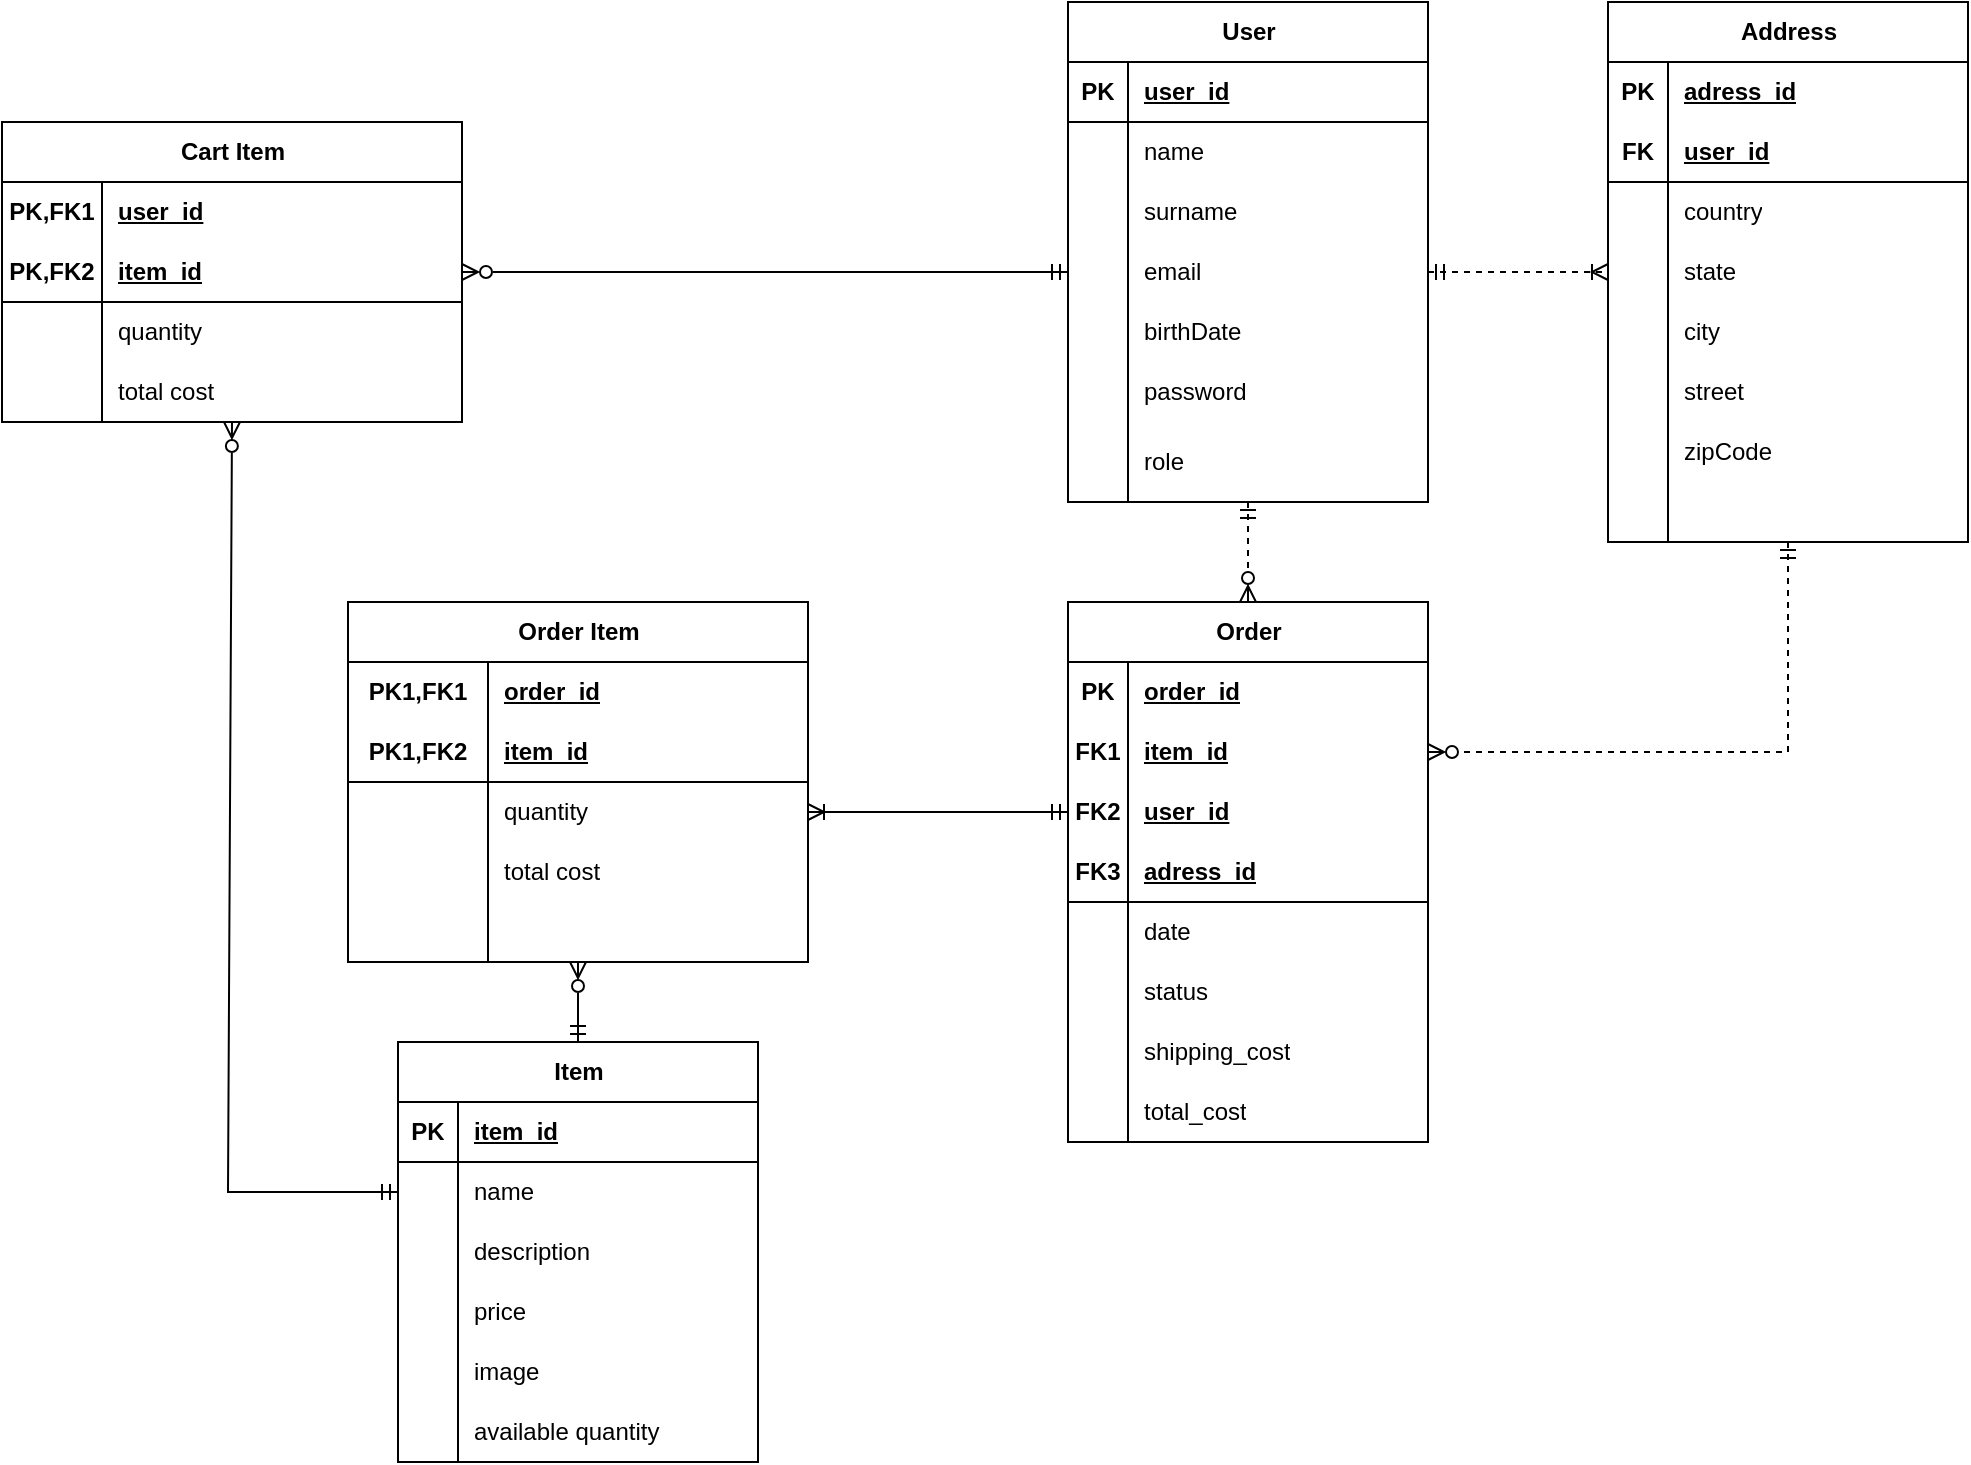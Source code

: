 <mxfile version="21.8.2" type="device">
  <diagram name="Page-1" id="iJpuwaCsIwq81M2jXo70">
    <mxGraphModel dx="2564" dy="758" grid="0" gridSize="10" guides="1" tooltips="1" connect="1" arrows="1" fold="1" page="0" pageScale="1" pageWidth="850" pageHeight="1100" math="0" shadow="0">
      <root>
        <mxCell id="0" />
        <mxCell id="1" parent="0" />
        <mxCell id="d1YRLbJCB1xLjXoQi2lf-1" value="User" style="shape=table;startSize=30;container=1;collapsible=1;childLayout=tableLayout;fixedRows=1;rowLines=0;fontStyle=1;align=center;resizeLast=1;html=1;" parent="1" vertex="1">
          <mxGeometry x="-450" y="103" width="180" height="250" as="geometry" />
        </mxCell>
        <mxCell id="d1YRLbJCB1xLjXoQi2lf-2" value="" style="shape=tableRow;horizontal=0;startSize=0;swimlaneHead=0;swimlaneBody=0;fillColor=none;collapsible=0;dropTarget=0;points=[[0,0.5],[1,0.5]];portConstraint=eastwest;top=0;left=0;right=0;bottom=1;" parent="d1YRLbJCB1xLjXoQi2lf-1" vertex="1">
          <mxGeometry y="30" width="180" height="30" as="geometry" />
        </mxCell>
        <mxCell id="d1YRLbJCB1xLjXoQi2lf-3" value="PK" style="shape=partialRectangle;connectable=0;fillColor=none;top=0;left=0;bottom=0;right=0;fontStyle=1;overflow=hidden;whiteSpace=wrap;html=1;" parent="d1YRLbJCB1xLjXoQi2lf-2" vertex="1">
          <mxGeometry width="30" height="30" as="geometry">
            <mxRectangle width="30" height="30" as="alternateBounds" />
          </mxGeometry>
        </mxCell>
        <mxCell id="d1YRLbJCB1xLjXoQi2lf-4" value="user_id" style="shape=partialRectangle;connectable=0;fillColor=none;top=0;left=0;bottom=0;right=0;align=left;spacingLeft=6;fontStyle=5;overflow=hidden;whiteSpace=wrap;html=1;" parent="d1YRLbJCB1xLjXoQi2lf-2" vertex="1">
          <mxGeometry x="30" width="150" height="30" as="geometry">
            <mxRectangle width="150" height="30" as="alternateBounds" />
          </mxGeometry>
        </mxCell>
        <mxCell id="d1YRLbJCB1xLjXoQi2lf-5" value="" style="shape=tableRow;horizontal=0;startSize=0;swimlaneHead=0;swimlaneBody=0;fillColor=none;collapsible=0;dropTarget=0;points=[[0,0.5],[1,0.5]];portConstraint=eastwest;top=0;left=0;right=0;bottom=0;" parent="d1YRLbJCB1xLjXoQi2lf-1" vertex="1">
          <mxGeometry y="60" width="180" height="30" as="geometry" />
        </mxCell>
        <mxCell id="d1YRLbJCB1xLjXoQi2lf-6" value="" style="shape=partialRectangle;connectable=0;fillColor=none;top=0;left=0;bottom=0;right=0;editable=1;overflow=hidden;whiteSpace=wrap;html=1;" parent="d1YRLbJCB1xLjXoQi2lf-5" vertex="1">
          <mxGeometry width="30" height="30" as="geometry">
            <mxRectangle width="30" height="30" as="alternateBounds" />
          </mxGeometry>
        </mxCell>
        <mxCell id="d1YRLbJCB1xLjXoQi2lf-7" value="name" style="shape=partialRectangle;connectable=0;fillColor=none;top=0;left=0;bottom=0;right=0;align=left;spacingLeft=6;overflow=hidden;whiteSpace=wrap;html=1;" parent="d1YRLbJCB1xLjXoQi2lf-5" vertex="1">
          <mxGeometry x="30" width="150" height="30" as="geometry">
            <mxRectangle width="150" height="30" as="alternateBounds" />
          </mxGeometry>
        </mxCell>
        <mxCell id="d1YRLbJCB1xLjXoQi2lf-8" value="" style="shape=tableRow;horizontal=0;startSize=0;swimlaneHead=0;swimlaneBody=0;fillColor=none;collapsible=0;dropTarget=0;points=[[0,0.5],[1,0.5]];portConstraint=eastwest;top=0;left=0;right=0;bottom=0;" parent="d1YRLbJCB1xLjXoQi2lf-1" vertex="1">
          <mxGeometry y="90" width="180" height="30" as="geometry" />
        </mxCell>
        <mxCell id="d1YRLbJCB1xLjXoQi2lf-9" value="" style="shape=partialRectangle;connectable=0;fillColor=none;top=0;left=0;bottom=0;right=0;editable=1;overflow=hidden;whiteSpace=wrap;html=1;" parent="d1YRLbJCB1xLjXoQi2lf-8" vertex="1">
          <mxGeometry width="30" height="30" as="geometry">
            <mxRectangle width="30" height="30" as="alternateBounds" />
          </mxGeometry>
        </mxCell>
        <mxCell id="d1YRLbJCB1xLjXoQi2lf-10" value="surname" style="shape=partialRectangle;connectable=0;fillColor=none;top=0;left=0;bottom=0;right=0;align=left;spacingLeft=6;overflow=hidden;whiteSpace=wrap;html=1;" parent="d1YRLbJCB1xLjXoQi2lf-8" vertex="1">
          <mxGeometry x="30" width="150" height="30" as="geometry">
            <mxRectangle width="150" height="30" as="alternateBounds" />
          </mxGeometry>
        </mxCell>
        <mxCell id="d1YRLbJCB1xLjXoQi2lf-11" value="" style="shape=tableRow;horizontal=0;startSize=0;swimlaneHead=0;swimlaneBody=0;fillColor=none;collapsible=0;dropTarget=0;points=[[0,0.5],[1,0.5]];portConstraint=eastwest;top=0;left=0;right=0;bottom=0;" parent="d1YRLbJCB1xLjXoQi2lf-1" vertex="1">
          <mxGeometry y="120" width="180" height="30" as="geometry" />
        </mxCell>
        <mxCell id="d1YRLbJCB1xLjXoQi2lf-12" value="" style="shape=partialRectangle;connectable=0;fillColor=none;top=0;left=0;bottom=0;right=0;editable=1;overflow=hidden;whiteSpace=wrap;html=1;" parent="d1YRLbJCB1xLjXoQi2lf-11" vertex="1">
          <mxGeometry width="30" height="30" as="geometry">
            <mxRectangle width="30" height="30" as="alternateBounds" />
          </mxGeometry>
        </mxCell>
        <mxCell id="d1YRLbJCB1xLjXoQi2lf-13" value="email" style="shape=partialRectangle;connectable=0;fillColor=none;top=0;left=0;bottom=0;right=0;align=left;spacingLeft=6;overflow=hidden;whiteSpace=wrap;html=1;" parent="d1YRLbJCB1xLjXoQi2lf-11" vertex="1">
          <mxGeometry x="30" width="150" height="30" as="geometry">
            <mxRectangle width="150" height="30" as="alternateBounds" />
          </mxGeometry>
        </mxCell>
        <mxCell id="d1YRLbJCB1xLjXoQi2lf-107" style="shape=tableRow;horizontal=0;startSize=0;swimlaneHead=0;swimlaneBody=0;fillColor=none;collapsible=0;dropTarget=0;points=[[0,0.5],[1,0.5]];portConstraint=eastwest;top=0;left=0;right=0;bottom=0;" parent="d1YRLbJCB1xLjXoQi2lf-1" vertex="1">
          <mxGeometry y="150" width="180" height="30" as="geometry" />
        </mxCell>
        <mxCell id="d1YRLbJCB1xLjXoQi2lf-108" style="shape=partialRectangle;connectable=0;fillColor=none;top=0;left=0;bottom=0;right=0;editable=1;overflow=hidden;whiteSpace=wrap;html=1;" parent="d1YRLbJCB1xLjXoQi2lf-107" vertex="1">
          <mxGeometry width="30" height="30" as="geometry">
            <mxRectangle width="30" height="30" as="alternateBounds" />
          </mxGeometry>
        </mxCell>
        <mxCell id="d1YRLbJCB1xLjXoQi2lf-109" value="birthDate" style="shape=partialRectangle;connectable=0;fillColor=none;top=0;left=0;bottom=0;right=0;align=left;spacingLeft=6;overflow=hidden;whiteSpace=wrap;html=1;" parent="d1YRLbJCB1xLjXoQi2lf-107" vertex="1">
          <mxGeometry x="30" width="150" height="30" as="geometry">
            <mxRectangle width="150" height="30" as="alternateBounds" />
          </mxGeometry>
        </mxCell>
        <mxCell id="d1YRLbJCB1xLjXoQi2lf-104" style="shape=tableRow;horizontal=0;startSize=0;swimlaneHead=0;swimlaneBody=0;fillColor=none;collapsible=0;dropTarget=0;points=[[0,0.5],[1,0.5]];portConstraint=eastwest;top=0;left=0;right=0;bottom=0;" parent="d1YRLbJCB1xLjXoQi2lf-1" vertex="1">
          <mxGeometry y="180" width="180" height="30" as="geometry" />
        </mxCell>
        <mxCell id="d1YRLbJCB1xLjXoQi2lf-105" style="shape=partialRectangle;connectable=0;fillColor=none;top=0;left=0;bottom=0;right=0;editable=1;overflow=hidden;whiteSpace=wrap;html=1;" parent="d1YRLbJCB1xLjXoQi2lf-104" vertex="1">
          <mxGeometry width="30" height="30" as="geometry">
            <mxRectangle width="30" height="30" as="alternateBounds" />
          </mxGeometry>
        </mxCell>
        <mxCell id="d1YRLbJCB1xLjXoQi2lf-106" value="password" style="shape=partialRectangle;connectable=0;fillColor=none;top=0;left=0;bottom=0;right=0;align=left;spacingLeft=6;overflow=hidden;whiteSpace=wrap;html=1;" parent="d1YRLbJCB1xLjXoQi2lf-104" vertex="1">
          <mxGeometry x="30" width="150" height="30" as="geometry">
            <mxRectangle width="150" height="30" as="alternateBounds" />
          </mxGeometry>
        </mxCell>
        <mxCell id="d1YRLbJCB1xLjXoQi2lf-101" style="shape=tableRow;horizontal=0;startSize=0;swimlaneHead=0;swimlaneBody=0;fillColor=none;collapsible=0;dropTarget=0;points=[[0,0.5],[1,0.5]];portConstraint=eastwest;top=0;left=0;right=0;bottom=0;" parent="d1YRLbJCB1xLjXoQi2lf-1" vertex="1">
          <mxGeometry y="210" width="180" height="40" as="geometry" />
        </mxCell>
        <mxCell id="d1YRLbJCB1xLjXoQi2lf-102" style="shape=partialRectangle;connectable=0;fillColor=none;top=0;left=0;bottom=0;right=0;editable=1;overflow=hidden;whiteSpace=wrap;html=1;" parent="d1YRLbJCB1xLjXoQi2lf-101" vertex="1">
          <mxGeometry width="30" height="40" as="geometry">
            <mxRectangle width="30" height="40" as="alternateBounds" />
          </mxGeometry>
        </mxCell>
        <mxCell id="d1YRLbJCB1xLjXoQi2lf-103" value="role" style="shape=partialRectangle;connectable=0;fillColor=none;top=0;left=0;bottom=0;right=0;align=left;spacingLeft=6;overflow=hidden;whiteSpace=wrap;html=1;" parent="d1YRLbJCB1xLjXoQi2lf-101" vertex="1">
          <mxGeometry x="30" width="150" height="40" as="geometry">
            <mxRectangle width="150" height="40" as="alternateBounds" />
          </mxGeometry>
        </mxCell>
        <mxCell id="d1YRLbJCB1xLjXoQi2lf-49" value="Address" style="shape=table;startSize=30;container=1;collapsible=1;childLayout=tableLayout;fixedRows=1;rowLines=0;fontStyle=1;align=center;resizeLast=1;html=1;" parent="1" vertex="1">
          <mxGeometry x="-180" y="103" width="180" height="270" as="geometry" />
        </mxCell>
        <mxCell id="d1YRLbJCB1xLjXoQi2lf-50" value="" style="shape=tableRow;horizontal=0;startSize=0;swimlaneHead=0;swimlaneBody=0;fillColor=none;collapsible=0;dropTarget=0;points=[[0,0.5],[1,0.5]];portConstraint=eastwest;top=0;left=0;right=0;bottom=0;" parent="d1YRLbJCB1xLjXoQi2lf-49" vertex="1">
          <mxGeometry y="30" width="180" height="30" as="geometry" />
        </mxCell>
        <mxCell id="d1YRLbJCB1xLjXoQi2lf-51" value="PK" style="shape=partialRectangle;connectable=0;fillColor=none;top=0;left=0;bottom=0;right=0;fontStyle=1;overflow=hidden;whiteSpace=wrap;html=1;" parent="d1YRLbJCB1xLjXoQi2lf-50" vertex="1">
          <mxGeometry width="30" height="30" as="geometry">
            <mxRectangle width="30" height="30" as="alternateBounds" />
          </mxGeometry>
        </mxCell>
        <mxCell id="d1YRLbJCB1xLjXoQi2lf-52" value="adress_id" style="shape=partialRectangle;connectable=0;fillColor=none;top=0;left=0;bottom=0;right=0;align=left;spacingLeft=6;fontStyle=5;overflow=hidden;whiteSpace=wrap;html=1;" parent="d1YRLbJCB1xLjXoQi2lf-50" vertex="1">
          <mxGeometry x="30" width="150" height="30" as="geometry">
            <mxRectangle width="150" height="30" as="alternateBounds" />
          </mxGeometry>
        </mxCell>
        <mxCell id="d1YRLbJCB1xLjXoQi2lf-128" style="shape=tableRow;horizontal=0;startSize=0;swimlaneHead=0;swimlaneBody=0;fillColor=none;collapsible=0;dropTarget=0;points=[[0,0.5],[1,0.5]];portConstraint=eastwest;top=0;left=0;right=0;bottom=1;" parent="d1YRLbJCB1xLjXoQi2lf-49" vertex="1">
          <mxGeometry y="60" width="180" height="30" as="geometry" />
        </mxCell>
        <mxCell id="d1YRLbJCB1xLjXoQi2lf-129" value="FK" style="shape=partialRectangle;connectable=0;fillColor=none;top=0;left=0;bottom=0;right=0;fontStyle=1;overflow=hidden;whiteSpace=wrap;html=1;" parent="d1YRLbJCB1xLjXoQi2lf-128" vertex="1">
          <mxGeometry width="30" height="30" as="geometry">
            <mxRectangle width="30" height="30" as="alternateBounds" />
          </mxGeometry>
        </mxCell>
        <mxCell id="d1YRLbJCB1xLjXoQi2lf-130" value="user_id" style="shape=partialRectangle;connectable=0;fillColor=none;top=0;left=0;bottom=0;right=0;align=left;spacingLeft=6;fontStyle=5;overflow=hidden;whiteSpace=wrap;html=1;" parent="d1YRLbJCB1xLjXoQi2lf-128" vertex="1">
          <mxGeometry x="30" width="150" height="30" as="geometry">
            <mxRectangle width="150" height="30" as="alternateBounds" />
          </mxGeometry>
        </mxCell>
        <mxCell id="d1YRLbJCB1xLjXoQi2lf-53" value="" style="shape=tableRow;horizontal=0;startSize=0;swimlaneHead=0;swimlaneBody=0;fillColor=none;collapsible=0;dropTarget=0;points=[[0,0.5],[1,0.5]];portConstraint=eastwest;top=0;left=0;right=0;bottom=0;" parent="d1YRLbJCB1xLjXoQi2lf-49" vertex="1">
          <mxGeometry y="90" width="180" height="30" as="geometry" />
        </mxCell>
        <mxCell id="d1YRLbJCB1xLjXoQi2lf-54" value="" style="shape=partialRectangle;connectable=0;fillColor=none;top=0;left=0;bottom=0;right=0;editable=1;overflow=hidden;whiteSpace=wrap;html=1;" parent="d1YRLbJCB1xLjXoQi2lf-53" vertex="1">
          <mxGeometry width="30" height="30" as="geometry">
            <mxRectangle width="30" height="30" as="alternateBounds" />
          </mxGeometry>
        </mxCell>
        <mxCell id="d1YRLbJCB1xLjXoQi2lf-55" value="country" style="shape=partialRectangle;connectable=0;fillColor=none;top=0;left=0;bottom=0;right=0;align=left;spacingLeft=6;overflow=hidden;whiteSpace=wrap;html=1;" parent="d1YRLbJCB1xLjXoQi2lf-53" vertex="1">
          <mxGeometry x="30" width="150" height="30" as="geometry">
            <mxRectangle width="150" height="30" as="alternateBounds" />
          </mxGeometry>
        </mxCell>
        <mxCell id="d1YRLbJCB1xLjXoQi2lf-56" value="" style="shape=tableRow;horizontal=0;startSize=0;swimlaneHead=0;swimlaneBody=0;fillColor=none;collapsible=0;dropTarget=0;points=[[0,0.5],[1,0.5]];portConstraint=eastwest;top=0;left=0;right=0;bottom=0;" parent="d1YRLbJCB1xLjXoQi2lf-49" vertex="1">
          <mxGeometry y="120" width="180" height="30" as="geometry" />
        </mxCell>
        <mxCell id="d1YRLbJCB1xLjXoQi2lf-57" value="" style="shape=partialRectangle;connectable=0;fillColor=none;top=0;left=0;bottom=0;right=0;editable=1;overflow=hidden;whiteSpace=wrap;html=1;" parent="d1YRLbJCB1xLjXoQi2lf-56" vertex="1">
          <mxGeometry width="30" height="30" as="geometry">
            <mxRectangle width="30" height="30" as="alternateBounds" />
          </mxGeometry>
        </mxCell>
        <mxCell id="d1YRLbJCB1xLjXoQi2lf-58" value="state" style="shape=partialRectangle;connectable=0;fillColor=none;top=0;left=0;bottom=0;right=0;align=left;spacingLeft=6;overflow=hidden;whiteSpace=wrap;html=1;" parent="d1YRLbJCB1xLjXoQi2lf-56" vertex="1">
          <mxGeometry x="30" width="150" height="30" as="geometry">
            <mxRectangle width="150" height="30" as="alternateBounds" />
          </mxGeometry>
        </mxCell>
        <mxCell id="d1YRLbJCB1xLjXoQi2lf-59" value="" style="shape=tableRow;horizontal=0;startSize=0;swimlaneHead=0;swimlaneBody=0;fillColor=none;collapsible=0;dropTarget=0;points=[[0,0.5],[1,0.5]];portConstraint=eastwest;top=0;left=0;right=0;bottom=0;" parent="d1YRLbJCB1xLjXoQi2lf-49" vertex="1">
          <mxGeometry y="150" width="180" height="30" as="geometry" />
        </mxCell>
        <mxCell id="d1YRLbJCB1xLjXoQi2lf-60" value="" style="shape=partialRectangle;connectable=0;fillColor=none;top=0;left=0;bottom=0;right=0;editable=1;overflow=hidden;whiteSpace=wrap;html=1;" parent="d1YRLbJCB1xLjXoQi2lf-59" vertex="1">
          <mxGeometry width="30" height="30" as="geometry">
            <mxRectangle width="30" height="30" as="alternateBounds" />
          </mxGeometry>
        </mxCell>
        <mxCell id="d1YRLbJCB1xLjXoQi2lf-61" value="city" style="shape=partialRectangle;connectable=0;fillColor=none;top=0;left=0;bottom=0;right=0;align=left;spacingLeft=6;overflow=hidden;whiteSpace=wrap;html=1;" parent="d1YRLbJCB1xLjXoQi2lf-59" vertex="1">
          <mxGeometry x="30" width="150" height="30" as="geometry">
            <mxRectangle width="150" height="30" as="alternateBounds" />
          </mxGeometry>
        </mxCell>
        <mxCell id="d1YRLbJCB1xLjXoQi2lf-110" style="shape=tableRow;horizontal=0;startSize=0;swimlaneHead=0;swimlaneBody=0;fillColor=none;collapsible=0;dropTarget=0;points=[[0,0.5],[1,0.5]];portConstraint=eastwest;top=0;left=0;right=0;bottom=0;" parent="d1YRLbJCB1xLjXoQi2lf-49" vertex="1">
          <mxGeometry y="180" width="180" height="30" as="geometry" />
        </mxCell>
        <mxCell id="d1YRLbJCB1xLjXoQi2lf-111" style="shape=partialRectangle;connectable=0;fillColor=none;top=0;left=0;bottom=0;right=0;editable=1;overflow=hidden;whiteSpace=wrap;html=1;" parent="d1YRLbJCB1xLjXoQi2lf-110" vertex="1">
          <mxGeometry width="30" height="30" as="geometry">
            <mxRectangle width="30" height="30" as="alternateBounds" />
          </mxGeometry>
        </mxCell>
        <mxCell id="d1YRLbJCB1xLjXoQi2lf-112" value="street" style="shape=partialRectangle;connectable=0;fillColor=none;top=0;left=0;bottom=0;right=0;align=left;spacingLeft=6;overflow=hidden;whiteSpace=wrap;html=1;" parent="d1YRLbJCB1xLjXoQi2lf-110" vertex="1">
          <mxGeometry x="30" width="150" height="30" as="geometry">
            <mxRectangle width="150" height="30" as="alternateBounds" />
          </mxGeometry>
        </mxCell>
        <mxCell id="d1YRLbJCB1xLjXoQi2lf-113" style="shape=tableRow;horizontal=0;startSize=0;swimlaneHead=0;swimlaneBody=0;fillColor=none;collapsible=0;dropTarget=0;points=[[0,0.5],[1,0.5]];portConstraint=eastwest;top=0;left=0;right=0;bottom=0;" parent="d1YRLbJCB1xLjXoQi2lf-49" vertex="1">
          <mxGeometry y="210" width="180" height="30" as="geometry" />
        </mxCell>
        <mxCell id="d1YRLbJCB1xLjXoQi2lf-114" style="shape=partialRectangle;connectable=0;fillColor=none;top=0;left=0;bottom=0;right=0;editable=1;overflow=hidden;whiteSpace=wrap;html=1;" parent="d1YRLbJCB1xLjXoQi2lf-113" vertex="1">
          <mxGeometry width="30" height="30" as="geometry">
            <mxRectangle width="30" height="30" as="alternateBounds" />
          </mxGeometry>
        </mxCell>
        <mxCell id="d1YRLbJCB1xLjXoQi2lf-115" value="zipCode" style="shape=partialRectangle;connectable=0;fillColor=none;top=0;left=0;bottom=0;right=0;align=left;spacingLeft=6;overflow=hidden;whiteSpace=wrap;html=1;" parent="d1YRLbJCB1xLjXoQi2lf-113" vertex="1">
          <mxGeometry x="30" width="150" height="30" as="geometry">
            <mxRectangle width="150" height="30" as="alternateBounds" />
          </mxGeometry>
        </mxCell>
        <mxCell id="d1YRLbJCB1xLjXoQi2lf-116" style="shape=tableRow;horizontal=0;startSize=0;swimlaneHead=0;swimlaneBody=0;fillColor=none;collapsible=0;dropTarget=0;points=[[0,0.5],[1,0.5]];portConstraint=eastwest;top=0;left=0;right=0;bottom=0;" parent="d1YRLbJCB1xLjXoQi2lf-49" vertex="1">
          <mxGeometry y="240" width="180" height="30" as="geometry" />
        </mxCell>
        <mxCell id="d1YRLbJCB1xLjXoQi2lf-117" style="shape=partialRectangle;connectable=0;fillColor=none;top=0;left=0;bottom=0;right=0;editable=1;overflow=hidden;whiteSpace=wrap;html=1;" parent="d1YRLbJCB1xLjXoQi2lf-116" vertex="1">
          <mxGeometry width="30" height="30" as="geometry">
            <mxRectangle width="30" height="30" as="alternateBounds" />
          </mxGeometry>
        </mxCell>
        <mxCell id="d1YRLbJCB1xLjXoQi2lf-118" style="shape=partialRectangle;connectable=0;fillColor=none;top=0;left=0;bottom=0;right=0;align=left;spacingLeft=6;overflow=hidden;whiteSpace=wrap;html=1;" parent="d1YRLbJCB1xLjXoQi2lf-116" vertex="1">
          <mxGeometry x="30" width="150" height="30" as="geometry">
            <mxRectangle width="150" height="30" as="alternateBounds" />
          </mxGeometry>
        </mxCell>
        <mxCell id="d1YRLbJCB1xLjXoQi2lf-62" value="Item" style="shape=table;startSize=30;container=1;collapsible=1;childLayout=tableLayout;fixedRows=1;rowLines=0;fontStyle=1;align=center;resizeLast=1;html=1;" parent="1" vertex="1">
          <mxGeometry x="-785" y="623" width="180" height="210" as="geometry" />
        </mxCell>
        <mxCell id="d1YRLbJCB1xLjXoQi2lf-63" value="" style="shape=tableRow;horizontal=0;startSize=0;swimlaneHead=0;swimlaneBody=0;fillColor=none;collapsible=0;dropTarget=0;points=[[0,0.5],[1,0.5]];portConstraint=eastwest;top=0;left=0;right=0;bottom=1;" parent="d1YRLbJCB1xLjXoQi2lf-62" vertex="1">
          <mxGeometry y="30" width="180" height="30" as="geometry" />
        </mxCell>
        <mxCell id="d1YRLbJCB1xLjXoQi2lf-64" value="PK" style="shape=partialRectangle;connectable=0;fillColor=none;top=0;left=0;bottom=0;right=0;fontStyle=1;overflow=hidden;whiteSpace=wrap;html=1;" parent="d1YRLbJCB1xLjXoQi2lf-63" vertex="1">
          <mxGeometry width="30" height="30" as="geometry">
            <mxRectangle width="30" height="30" as="alternateBounds" />
          </mxGeometry>
        </mxCell>
        <mxCell id="d1YRLbJCB1xLjXoQi2lf-65" value="item_id" style="shape=partialRectangle;connectable=0;fillColor=none;top=0;left=0;bottom=0;right=0;align=left;spacingLeft=6;fontStyle=5;overflow=hidden;whiteSpace=wrap;html=1;" parent="d1YRLbJCB1xLjXoQi2lf-63" vertex="1">
          <mxGeometry x="30" width="150" height="30" as="geometry">
            <mxRectangle width="150" height="30" as="alternateBounds" />
          </mxGeometry>
        </mxCell>
        <mxCell id="d1YRLbJCB1xLjXoQi2lf-66" value="" style="shape=tableRow;horizontal=0;startSize=0;swimlaneHead=0;swimlaneBody=0;fillColor=none;collapsible=0;dropTarget=0;points=[[0,0.5],[1,0.5]];portConstraint=eastwest;top=0;left=0;right=0;bottom=0;" parent="d1YRLbJCB1xLjXoQi2lf-62" vertex="1">
          <mxGeometry y="60" width="180" height="30" as="geometry" />
        </mxCell>
        <mxCell id="d1YRLbJCB1xLjXoQi2lf-67" value="" style="shape=partialRectangle;connectable=0;fillColor=none;top=0;left=0;bottom=0;right=0;editable=1;overflow=hidden;whiteSpace=wrap;html=1;" parent="d1YRLbJCB1xLjXoQi2lf-66" vertex="1">
          <mxGeometry width="30" height="30" as="geometry">
            <mxRectangle width="30" height="30" as="alternateBounds" />
          </mxGeometry>
        </mxCell>
        <mxCell id="d1YRLbJCB1xLjXoQi2lf-68" value="name" style="shape=partialRectangle;connectable=0;fillColor=none;top=0;left=0;bottom=0;right=0;align=left;spacingLeft=6;overflow=hidden;whiteSpace=wrap;html=1;" parent="d1YRLbJCB1xLjXoQi2lf-66" vertex="1">
          <mxGeometry x="30" width="150" height="30" as="geometry">
            <mxRectangle width="150" height="30" as="alternateBounds" />
          </mxGeometry>
        </mxCell>
        <mxCell id="d1YRLbJCB1xLjXoQi2lf-122" style="shape=tableRow;horizontal=0;startSize=0;swimlaneHead=0;swimlaneBody=0;fillColor=none;collapsible=0;dropTarget=0;points=[[0,0.5],[1,0.5]];portConstraint=eastwest;top=0;left=0;right=0;bottom=0;" parent="d1YRLbJCB1xLjXoQi2lf-62" vertex="1">
          <mxGeometry y="90" width="180" height="30" as="geometry" />
        </mxCell>
        <mxCell id="d1YRLbJCB1xLjXoQi2lf-123" style="shape=partialRectangle;connectable=0;fillColor=none;top=0;left=0;bottom=0;right=0;editable=1;overflow=hidden;whiteSpace=wrap;html=1;" parent="d1YRLbJCB1xLjXoQi2lf-122" vertex="1">
          <mxGeometry width="30" height="30" as="geometry">
            <mxRectangle width="30" height="30" as="alternateBounds" />
          </mxGeometry>
        </mxCell>
        <mxCell id="d1YRLbJCB1xLjXoQi2lf-124" value="description" style="shape=partialRectangle;connectable=0;fillColor=none;top=0;left=0;bottom=0;right=0;align=left;spacingLeft=6;overflow=hidden;whiteSpace=wrap;html=1;" parent="d1YRLbJCB1xLjXoQi2lf-122" vertex="1">
          <mxGeometry x="30" width="150" height="30" as="geometry">
            <mxRectangle width="150" height="30" as="alternateBounds" />
          </mxGeometry>
        </mxCell>
        <mxCell id="d1YRLbJCB1xLjXoQi2lf-119" style="shape=tableRow;horizontal=0;startSize=0;swimlaneHead=0;swimlaneBody=0;fillColor=none;collapsible=0;dropTarget=0;points=[[0,0.5],[1,0.5]];portConstraint=eastwest;top=0;left=0;right=0;bottom=0;" parent="d1YRLbJCB1xLjXoQi2lf-62" vertex="1">
          <mxGeometry y="120" width="180" height="30" as="geometry" />
        </mxCell>
        <mxCell id="d1YRLbJCB1xLjXoQi2lf-120" style="shape=partialRectangle;connectable=0;fillColor=none;top=0;left=0;bottom=0;right=0;editable=1;overflow=hidden;whiteSpace=wrap;html=1;" parent="d1YRLbJCB1xLjXoQi2lf-119" vertex="1">
          <mxGeometry width="30" height="30" as="geometry">
            <mxRectangle width="30" height="30" as="alternateBounds" />
          </mxGeometry>
        </mxCell>
        <mxCell id="d1YRLbJCB1xLjXoQi2lf-121" value="price" style="shape=partialRectangle;connectable=0;fillColor=none;top=0;left=0;bottom=0;right=0;align=left;spacingLeft=6;overflow=hidden;whiteSpace=wrap;html=1;" parent="d1YRLbJCB1xLjXoQi2lf-119" vertex="1">
          <mxGeometry x="30" width="150" height="30" as="geometry">
            <mxRectangle width="150" height="30" as="alternateBounds" />
          </mxGeometry>
        </mxCell>
        <mxCell id="d1YRLbJCB1xLjXoQi2lf-69" value="" style="shape=tableRow;horizontal=0;startSize=0;swimlaneHead=0;swimlaneBody=0;fillColor=none;collapsible=0;dropTarget=0;points=[[0,0.5],[1,0.5]];portConstraint=eastwest;top=0;left=0;right=0;bottom=0;" parent="d1YRLbJCB1xLjXoQi2lf-62" vertex="1">
          <mxGeometry y="150" width="180" height="30" as="geometry" />
        </mxCell>
        <mxCell id="d1YRLbJCB1xLjXoQi2lf-70" value="" style="shape=partialRectangle;connectable=0;fillColor=none;top=0;left=0;bottom=0;right=0;editable=1;overflow=hidden;whiteSpace=wrap;html=1;" parent="d1YRLbJCB1xLjXoQi2lf-69" vertex="1">
          <mxGeometry width="30" height="30" as="geometry">
            <mxRectangle width="30" height="30" as="alternateBounds" />
          </mxGeometry>
        </mxCell>
        <mxCell id="d1YRLbJCB1xLjXoQi2lf-71" value="image" style="shape=partialRectangle;connectable=0;fillColor=none;top=0;left=0;bottom=0;right=0;align=left;spacingLeft=6;overflow=hidden;whiteSpace=wrap;html=1;" parent="d1YRLbJCB1xLjXoQi2lf-69" vertex="1">
          <mxGeometry x="30" width="150" height="30" as="geometry">
            <mxRectangle width="150" height="30" as="alternateBounds" />
          </mxGeometry>
        </mxCell>
        <mxCell id="d1YRLbJCB1xLjXoQi2lf-72" value="" style="shape=tableRow;horizontal=0;startSize=0;swimlaneHead=0;swimlaneBody=0;fillColor=none;collapsible=0;dropTarget=0;points=[[0,0.5],[1,0.5]];portConstraint=eastwest;top=0;left=0;right=0;bottom=0;" parent="d1YRLbJCB1xLjXoQi2lf-62" vertex="1">
          <mxGeometry y="180" width="180" height="30" as="geometry" />
        </mxCell>
        <mxCell id="d1YRLbJCB1xLjXoQi2lf-73" value="" style="shape=partialRectangle;connectable=0;fillColor=none;top=0;left=0;bottom=0;right=0;editable=1;overflow=hidden;whiteSpace=wrap;html=1;" parent="d1YRLbJCB1xLjXoQi2lf-72" vertex="1">
          <mxGeometry width="30" height="30" as="geometry">
            <mxRectangle width="30" height="30" as="alternateBounds" />
          </mxGeometry>
        </mxCell>
        <mxCell id="d1YRLbJCB1xLjXoQi2lf-74" value="available quantity" style="shape=partialRectangle;connectable=0;fillColor=none;top=0;left=0;bottom=0;right=0;align=left;spacingLeft=6;overflow=hidden;whiteSpace=wrap;html=1;" parent="d1YRLbJCB1xLjXoQi2lf-72" vertex="1">
          <mxGeometry x="30" width="150" height="30" as="geometry">
            <mxRectangle width="150" height="30" as="alternateBounds" />
          </mxGeometry>
        </mxCell>
        <mxCell id="d1YRLbJCB1xLjXoQi2lf-88" value="Order" style="shape=table;startSize=30;container=1;collapsible=1;childLayout=tableLayout;fixedRows=1;rowLines=0;fontStyle=1;align=center;resizeLast=1;html=1;" parent="1" vertex="1">
          <mxGeometry x="-450" y="403" width="180" height="270" as="geometry" />
        </mxCell>
        <mxCell id="d1YRLbJCB1xLjXoQi2lf-89" value="" style="shape=tableRow;horizontal=0;startSize=0;swimlaneHead=0;swimlaneBody=0;fillColor=none;collapsible=0;dropTarget=0;points=[[0,0.5],[1,0.5]];portConstraint=eastwest;top=0;left=0;right=0;bottom=0;" parent="d1YRLbJCB1xLjXoQi2lf-88" vertex="1">
          <mxGeometry y="30" width="180" height="30" as="geometry" />
        </mxCell>
        <mxCell id="d1YRLbJCB1xLjXoQi2lf-90" value="PK" style="shape=partialRectangle;connectable=0;fillColor=none;top=0;left=0;bottom=0;right=0;fontStyle=1;overflow=hidden;whiteSpace=wrap;html=1;" parent="d1YRLbJCB1xLjXoQi2lf-89" vertex="1">
          <mxGeometry width="30" height="30" as="geometry">
            <mxRectangle width="30" height="30" as="alternateBounds" />
          </mxGeometry>
        </mxCell>
        <mxCell id="d1YRLbJCB1xLjXoQi2lf-91" value="order_id" style="shape=partialRectangle;connectable=0;fillColor=none;top=0;left=0;bottom=0;right=0;align=left;spacingLeft=6;fontStyle=5;overflow=hidden;whiteSpace=wrap;html=1;" parent="d1YRLbJCB1xLjXoQi2lf-89" vertex="1">
          <mxGeometry x="30" width="150" height="30" as="geometry">
            <mxRectangle width="150" height="30" as="alternateBounds" />
          </mxGeometry>
        </mxCell>
        <mxCell id="d1YRLbJCB1xLjXoQi2lf-149" style="shape=tableRow;horizontal=0;startSize=0;swimlaneHead=0;swimlaneBody=0;fillColor=none;collapsible=0;dropTarget=0;points=[[0,0.5],[1,0.5]];portConstraint=eastwest;top=0;left=0;right=0;bottom=0;" parent="d1YRLbJCB1xLjXoQi2lf-88" vertex="1">
          <mxGeometry y="60" width="180" height="30" as="geometry" />
        </mxCell>
        <mxCell id="d1YRLbJCB1xLjXoQi2lf-150" value="FK1" style="shape=partialRectangle;connectable=0;fillColor=none;top=0;left=0;bottom=0;right=0;fontStyle=1;overflow=hidden;whiteSpace=wrap;html=1;" parent="d1YRLbJCB1xLjXoQi2lf-149" vertex="1">
          <mxGeometry width="30" height="30" as="geometry">
            <mxRectangle width="30" height="30" as="alternateBounds" />
          </mxGeometry>
        </mxCell>
        <mxCell id="d1YRLbJCB1xLjXoQi2lf-151" value="item_id" style="shape=partialRectangle;connectable=0;fillColor=none;top=0;left=0;bottom=0;right=0;align=left;spacingLeft=6;fontStyle=5;overflow=hidden;whiteSpace=wrap;html=1;" parent="d1YRLbJCB1xLjXoQi2lf-149" vertex="1">
          <mxGeometry x="30" width="150" height="30" as="geometry">
            <mxRectangle width="150" height="30" as="alternateBounds" />
          </mxGeometry>
        </mxCell>
        <mxCell id="d1YRLbJCB1xLjXoQi2lf-152" style="shape=tableRow;horizontal=0;startSize=0;swimlaneHead=0;swimlaneBody=0;fillColor=none;collapsible=0;dropTarget=0;points=[[0,0.5],[1,0.5]];portConstraint=eastwest;top=0;left=0;right=0;bottom=0;" parent="d1YRLbJCB1xLjXoQi2lf-88" vertex="1">
          <mxGeometry y="90" width="180" height="30" as="geometry" />
        </mxCell>
        <mxCell id="d1YRLbJCB1xLjXoQi2lf-153" value="FK2" style="shape=partialRectangle;connectable=0;fillColor=none;top=0;left=0;bottom=0;right=0;fontStyle=1;overflow=hidden;whiteSpace=wrap;html=1;" parent="d1YRLbJCB1xLjXoQi2lf-152" vertex="1">
          <mxGeometry width="30" height="30" as="geometry">
            <mxRectangle width="30" height="30" as="alternateBounds" />
          </mxGeometry>
        </mxCell>
        <mxCell id="d1YRLbJCB1xLjXoQi2lf-154" value="user_id" style="shape=partialRectangle;connectable=0;fillColor=none;top=0;left=0;bottom=0;right=0;align=left;spacingLeft=6;fontStyle=5;overflow=hidden;whiteSpace=wrap;html=1;" parent="d1YRLbJCB1xLjXoQi2lf-152" vertex="1">
          <mxGeometry x="30" width="150" height="30" as="geometry">
            <mxRectangle width="150" height="30" as="alternateBounds" />
          </mxGeometry>
        </mxCell>
        <mxCell id="d1YRLbJCB1xLjXoQi2lf-155" style="shape=tableRow;horizontal=0;startSize=0;swimlaneHead=0;swimlaneBody=0;fillColor=none;collapsible=0;dropTarget=0;points=[[0,0.5],[1,0.5]];portConstraint=eastwest;top=0;left=0;right=0;bottom=1;" parent="d1YRLbJCB1xLjXoQi2lf-88" vertex="1">
          <mxGeometry y="120" width="180" height="30" as="geometry" />
        </mxCell>
        <mxCell id="d1YRLbJCB1xLjXoQi2lf-156" value="FK3" style="shape=partialRectangle;connectable=0;fillColor=none;top=0;left=0;bottom=0;right=0;fontStyle=1;overflow=hidden;whiteSpace=wrap;html=1;" parent="d1YRLbJCB1xLjXoQi2lf-155" vertex="1">
          <mxGeometry width="30" height="30" as="geometry">
            <mxRectangle width="30" height="30" as="alternateBounds" />
          </mxGeometry>
        </mxCell>
        <mxCell id="d1YRLbJCB1xLjXoQi2lf-157" value="adress_id" style="shape=partialRectangle;connectable=0;fillColor=none;top=0;left=0;bottom=0;right=0;align=left;spacingLeft=6;fontStyle=5;overflow=hidden;whiteSpace=wrap;html=1;" parent="d1YRLbJCB1xLjXoQi2lf-155" vertex="1">
          <mxGeometry x="30" width="150" height="30" as="geometry">
            <mxRectangle width="150" height="30" as="alternateBounds" />
          </mxGeometry>
        </mxCell>
        <mxCell id="d1YRLbJCB1xLjXoQi2lf-235" style="shape=tableRow;horizontal=0;startSize=0;swimlaneHead=0;swimlaneBody=0;fillColor=none;collapsible=0;dropTarget=0;points=[[0,0.5],[1,0.5]];portConstraint=eastwest;top=0;left=0;right=0;bottom=0;" parent="d1YRLbJCB1xLjXoQi2lf-88" vertex="1">
          <mxGeometry y="150" width="180" height="30" as="geometry" />
        </mxCell>
        <mxCell id="d1YRLbJCB1xLjXoQi2lf-236" style="shape=partialRectangle;connectable=0;fillColor=none;top=0;left=0;bottom=0;right=0;editable=1;overflow=hidden;whiteSpace=wrap;html=1;" parent="d1YRLbJCB1xLjXoQi2lf-235" vertex="1">
          <mxGeometry width="30" height="30" as="geometry">
            <mxRectangle width="30" height="30" as="alternateBounds" />
          </mxGeometry>
        </mxCell>
        <mxCell id="d1YRLbJCB1xLjXoQi2lf-237" value="date" style="shape=partialRectangle;connectable=0;fillColor=none;top=0;left=0;bottom=0;right=0;align=left;spacingLeft=6;overflow=hidden;whiteSpace=wrap;html=1;" parent="d1YRLbJCB1xLjXoQi2lf-235" vertex="1">
          <mxGeometry x="30" width="150" height="30" as="geometry">
            <mxRectangle width="150" height="30" as="alternateBounds" />
          </mxGeometry>
        </mxCell>
        <mxCell id="d1YRLbJCB1xLjXoQi2lf-92" value="" style="shape=tableRow;horizontal=0;startSize=0;swimlaneHead=0;swimlaneBody=0;fillColor=none;collapsible=0;dropTarget=0;points=[[0,0.5],[1,0.5]];portConstraint=eastwest;top=0;left=0;right=0;bottom=0;" parent="d1YRLbJCB1xLjXoQi2lf-88" vertex="1">
          <mxGeometry y="180" width="180" height="30" as="geometry" />
        </mxCell>
        <mxCell id="d1YRLbJCB1xLjXoQi2lf-93" value="" style="shape=partialRectangle;connectable=0;fillColor=none;top=0;left=0;bottom=0;right=0;editable=1;overflow=hidden;whiteSpace=wrap;html=1;" parent="d1YRLbJCB1xLjXoQi2lf-92" vertex="1">
          <mxGeometry width="30" height="30" as="geometry">
            <mxRectangle width="30" height="30" as="alternateBounds" />
          </mxGeometry>
        </mxCell>
        <mxCell id="d1YRLbJCB1xLjXoQi2lf-94" value="status" style="shape=partialRectangle;connectable=0;fillColor=none;top=0;left=0;bottom=0;right=0;align=left;spacingLeft=6;overflow=hidden;whiteSpace=wrap;html=1;" parent="d1YRLbJCB1xLjXoQi2lf-92" vertex="1">
          <mxGeometry x="30" width="150" height="30" as="geometry">
            <mxRectangle width="150" height="30" as="alternateBounds" />
          </mxGeometry>
        </mxCell>
        <mxCell id="d1YRLbJCB1xLjXoQi2lf-95" value="" style="shape=tableRow;horizontal=0;startSize=0;swimlaneHead=0;swimlaneBody=0;fillColor=none;collapsible=0;dropTarget=0;points=[[0,0.5],[1,0.5]];portConstraint=eastwest;top=0;left=0;right=0;bottom=0;" parent="d1YRLbJCB1xLjXoQi2lf-88" vertex="1">
          <mxGeometry y="210" width="180" height="30" as="geometry" />
        </mxCell>
        <mxCell id="d1YRLbJCB1xLjXoQi2lf-96" value="" style="shape=partialRectangle;connectable=0;fillColor=none;top=0;left=0;bottom=0;right=0;editable=1;overflow=hidden;whiteSpace=wrap;html=1;" parent="d1YRLbJCB1xLjXoQi2lf-95" vertex="1">
          <mxGeometry width="30" height="30" as="geometry">
            <mxRectangle width="30" height="30" as="alternateBounds" />
          </mxGeometry>
        </mxCell>
        <mxCell id="d1YRLbJCB1xLjXoQi2lf-97" value="shipping_cost" style="shape=partialRectangle;connectable=0;fillColor=none;top=0;left=0;bottom=0;right=0;align=left;spacingLeft=6;overflow=hidden;whiteSpace=wrap;html=1;" parent="d1YRLbJCB1xLjXoQi2lf-95" vertex="1">
          <mxGeometry x="30" width="150" height="30" as="geometry">
            <mxRectangle width="150" height="30" as="alternateBounds" />
          </mxGeometry>
        </mxCell>
        <mxCell id="d1YRLbJCB1xLjXoQi2lf-98" value="" style="shape=tableRow;horizontal=0;startSize=0;swimlaneHead=0;swimlaneBody=0;fillColor=none;collapsible=0;dropTarget=0;points=[[0,0.5],[1,0.5]];portConstraint=eastwest;top=0;left=0;right=0;bottom=0;" parent="d1YRLbJCB1xLjXoQi2lf-88" vertex="1">
          <mxGeometry y="240" width="180" height="30" as="geometry" />
        </mxCell>
        <mxCell id="d1YRLbJCB1xLjXoQi2lf-99" value="" style="shape=partialRectangle;connectable=0;fillColor=none;top=0;left=0;bottom=0;right=0;editable=1;overflow=hidden;whiteSpace=wrap;html=1;" parent="d1YRLbJCB1xLjXoQi2lf-98" vertex="1">
          <mxGeometry width="30" height="30" as="geometry">
            <mxRectangle width="30" height="30" as="alternateBounds" />
          </mxGeometry>
        </mxCell>
        <mxCell id="d1YRLbJCB1xLjXoQi2lf-100" value="total_cost" style="shape=partialRectangle;connectable=0;fillColor=none;top=0;left=0;bottom=0;right=0;align=left;spacingLeft=6;overflow=hidden;whiteSpace=wrap;html=1;" parent="d1YRLbJCB1xLjXoQi2lf-98" vertex="1">
          <mxGeometry x="30" width="150" height="30" as="geometry">
            <mxRectangle width="150" height="30" as="alternateBounds" />
          </mxGeometry>
        </mxCell>
        <mxCell id="d1YRLbJCB1xLjXoQi2lf-125" value="" style="edgeStyle=entityRelationEdgeStyle;fontSize=12;html=1;endArrow=ERoneToMany;rounded=0;exitX=1;exitY=0.5;exitDx=0;exitDy=0;entryX=0;entryY=0.5;entryDx=0;entryDy=0;startArrow=ERmandOne;startFill=0;dashed=1;" parent="1" source="d1YRLbJCB1xLjXoQi2lf-11" target="d1YRLbJCB1xLjXoQi2lf-56" edge="1">
          <mxGeometry width="100" height="100" relative="1" as="geometry">
            <mxPoint x="-100" y="483" as="sourcePoint" />
            <mxPoint y="383" as="targetPoint" />
          </mxGeometry>
        </mxCell>
        <mxCell id="d1YRLbJCB1xLjXoQi2lf-133" value="" style="endArrow=ERzeroToMany;html=1;rounded=0;exitX=0.5;exitY=1;exitDx=0;exitDy=0;entryX=0.5;entryY=0;entryDx=0;entryDy=0;startArrow=ERmandOne;startFill=0;endFill=0;dashed=1;" parent="1" source="d1YRLbJCB1xLjXoQi2lf-1" target="d1YRLbJCB1xLjXoQi2lf-88" edge="1">
          <mxGeometry relative="1" as="geometry">
            <mxPoint x="-380" y="413" as="sourcePoint" />
            <mxPoint x="-300" y="453" as="targetPoint" />
          </mxGeometry>
        </mxCell>
        <mxCell id="d1YRLbJCB1xLjXoQi2lf-135" value="" style="endArrow=ERmandOne;html=1;rounded=0;entryX=0;entryY=0.5;entryDx=0;entryDy=0;endFill=0;exitX=1;exitY=0.5;exitDx=0;exitDy=0;startArrow=ERoneToMany;startFill=0;" parent="1" source="d1YRLbJCB1xLjXoQi2lf-162" target="d1YRLbJCB1xLjXoQi2lf-152" edge="1">
          <mxGeometry relative="1" as="geometry">
            <mxPoint x="-560" y="518" as="sourcePoint" />
            <mxPoint x="-300" y="453" as="targetPoint" />
          </mxGeometry>
        </mxCell>
        <mxCell id="d1YRLbJCB1xLjXoQi2lf-158" value="Order Item" style="shape=table;startSize=30;container=1;collapsible=1;childLayout=tableLayout;fixedRows=1;rowLines=0;fontStyle=1;align=center;resizeLast=1;html=1;" parent="1" vertex="1">
          <mxGeometry x="-810" y="403" width="230" height="180" as="geometry" />
        </mxCell>
        <mxCell id="d1YRLbJCB1xLjXoQi2lf-182" style="shape=tableRow;horizontal=0;startSize=0;swimlaneHead=0;swimlaneBody=0;fillColor=none;collapsible=0;dropTarget=0;points=[[0,0.5],[1,0.5]];portConstraint=eastwest;top=0;left=0;right=0;bottom=0;" parent="d1YRLbJCB1xLjXoQi2lf-158" vertex="1">
          <mxGeometry y="30" width="230" height="30" as="geometry" />
        </mxCell>
        <mxCell id="d1YRLbJCB1xLjXoQi2lf-183" value="PK1,FK1" style="shape=partialRectangle;connectable=0;fillColor=none;top=0;left=0;bottom=0;right=0;fontStyle=1;overflow=hidden;whiteSpace=wrap;html=1;" parent="d1YRLbJCB1xLjXoQi2lf-182" vertex="1">
          <mxGeometry width="70" height="30" as="geometry">
            <mxRectangle width="70" height="30" as="alternateBounds" />
          </mxGeometry>
        </mxCell>
        <mxCell id="d1YRLbJCB1xLjXoQi2lf-184" value="order_id" style="shape=partialRectangle;connectable=0;fillColor=none;top=0;left=0;bottom=0;right=0;align=left;spacingLeft=6;fontStyle=5;overflow=hidden;whiteSpace=wrap;html=1;" parent="d1YRLbJCB1xLjXoQi2lf-182" vertex="1">
          <mxGeometry x="70" width="160" height="30" as="geometry">
            <mxRectangle width="160" height="30" as="alternateBounds" />
          </mxGeometry>
        </mxCell>
        <mxCell id="d1YRLbJCB1xLjXoQi2lf-179" style="shape=tableRow;horizontal=0;startSize=0;swimlaneHead=0;swimlaneBody=0;fillColor=none;collapsible=0;dropTarget=0;points=[[0,0.5],[1,0.5]];portConstraint=eastwest;top=0;left=0;right=0;bottom=1;" parent="d1YRLbJCB1xLjXoQi2lf-158" vertex="1">
          <mxGeometry y="60" width="230" height="30" as="geometry" />
        </mxCell>
        <mxCell id="d1YRLbJCB1xLjXoQi2lf-180" value="PK1,FK2" style="shape=partialRectangle;connectable=0;fillColor=none;top=0;left=0;bottom=0;right=0;fontStyle=1;overflow=hidden;whiteSpace=wrap;html=1;" parent="d1YRLbJCB1xLjXoQi2lf-179" vertex="1">
          <mxGeometry width="70" height="30" as="geometry">
            <mxRectangle width="70" height="30" as="alternateBounds" />
          </mxGeometry>
        </mxCell>
        <mxCell id="d1YRLbJCB1xLjXoQi2lf-181" value="item_id" style="shape=partialRectangle;connectable=0;fillColor=none;top=0;left=0;bottom=0;right=0;align=left;spacingLeft=6;fontStyle=5;overflow=hidden;whiteSpace=wrap;html=1;" parent="d1YRLbJCB1xLjXoQi2lf-179" vertex="1">
          <mxGeometry x="70" width="160" height="30" as="geometry">
            <mxRectangle width="160" height="30" as="alternateBounds" />
          </mxGeometry>
        </mxCell>
        <mxCell id="d1YRLbJCB1xLjXoQi2lf-162" value="" style="shape=tableRow;horizontal=0;startSize=0;swimlaneHead=0;swimlaneBody=0;fillColor=none;collapsible=0;dropTarget=0;points=[[0,0.5],[1,0.5]];portConstraint=eastwest;top=0;left=0;right=0;bottom=0;" parent="d1YRLbJCB1xLjXoQi2lf-158" vertex="1">
          <mxGeometry y="90" width="230" height="30" as="geometry" />
        </mxCell>
        <mxCell id="d1YRLbJCB1xLjXoQi2lf-163" value="" style="shape=partialRectangle;connectable=0;fillColor=none;top=0;left=0;bottom=0;right=0;editable=1;overflow=hidden;whiteSpace=wrap;html=1;" parent="d1YRLbJCB1xLjXoQi2lf-162" vertex="1">
          <mxGeometry width="70" height="30" as="geometry">
            <mxRectangle width="70" height="30" as="alternateBounds" />
          </mxGeometry>
        </mxCell>
        <mxCell id="d1YRLbJCB1xLjXoQi2lf-164" value="quantity" style="shape=partialRectangle;connectable=0;fillColor=none;top=0;left=0;bottom=0;right=0;align=left;spacingLeft=6;overflow=hidden;whiteSpace=wrap;html=1;" parent="d1YRLbJCB1xLjXoQi2lf-162" vertex="1">
          <mxGeometry x="70" width="160" height="30" as="geometry">
            <mxRectangle width="160" height="30" as="alternateBounds" />
          </mxGeometry>
        </mxCell>
        <mxCell id="d1YRLbJCB1xLjXoQi2lf-165" value="" style="shape=tableRow;horizontal=0;startSize=0;swimlaneHead=0;swimlaneBody=0;fillColor=none;collapsible=0;dropTarget=0;points=[[0,0.5],[1,0.5]];portConstraint=eastwest;top=0;left=0;right=0;bottom=0;" parent="d1YRLbJCB1xLjXoQi2lf-158" vertex="1">
          <mxGeometry y="120" width="230" height="30" as="geometry" />
        </mxCell>
        <mxCell id="d1YRLbJCB1xLjXoQi2lf-166" value="" style="shape=partialRectangle;connectable=0;fillColor=none;top=0;left=0;bottom=0;right=0;editable=1;overflow=hidden;whiteSpace=wrap;html=1;" parent="d1YRLbJCB1xLjXoQi2lf-165" vertex="1">
          <mxGeometry width="70" height="30" as="geometry">
            <mxRectangle width="70" height="30" as="alternateBounds" />
          </mxGeometry>
        </mxCell>
        <mxCell id="d1YRLbJCB1xLjXoQi2lf-167" value="total cost" style="shape=partialRectangle;connectable=0;fillColor=none;top=0;left=0;bottom=0;right=0;align=left;spacingLeft=6;overflow=hidden;whiteSpace=wrap;html=1;" parent="d1YRLbJCB1xLjXoQi2lf-165" vertex="1">
          <mxGeometry x="70" width="160" height="30" as="geometry">
            <mxRectangle width="160" height="30" as="alternateBounds" />
          </mxGeometry>
        </mxCell>
        <mxCell id="d1YRLbJCB1xLjXoQi2lf-168" value="" style="shape=tableRow;horizontal=0;startSize=0;swimlaneHead=0;swimlaneBody=0;fillColor=none;collapsible=0;dropTarget=0;points=[[0,0.5],[1,0.5]];portConstraint=eastwest;top=0;left=0;right=0;bottom=0;" parent="d1YRLbJCB1xLjXoQi2lf-158" vertex="1">
          <mxGeometry y="150" width="230" height="30" as="geometry" />
        </mxCell>
        <mxCell id="d1YRLbJCB1xLjXoQi2lf-169" value="" style="shape=partialRectangle;connectable=0;fillColor=none;top=0;left=0;bottom=0;right=0;editable=1;overflow=hidden;whiteSpace=wrap;html=1;" parent="d1YRLbJCB1xLjXoQi2lf-168" vertex="1">
          <mxGeometry width="70" height="30" as="geometry">
            <mxRectangle width="70" height="30" as="alternateBounds" />
          </mxGeometry>
        </mxCell>
        <mxCell id="d1YRLbJCB1xLjXoQi2lf-170" value="" style="shape=partialRectangle;connectable=0;fillColor=none;top=0;left=0;bottom=0;right=0;align=left;spacingLeft=6;overflow=hidden;whiteSpace=wrap;html=1;" parent="d1YRLbJCB1xLjXoQi2lf-168" vertex="1">
          <mxGeometry x="70" width="160" height="30" as="geometry">
            <mxRectangle width="160" height="30" as="alternateBounds" />
          </mxGeometry>
        </mxCell>
        <mxCell id="d1YRLbJCB1xLjXoQi2lf-171" value="" style="endArrow=ERmandOne;html=1;rounded=0;entryX=0.5;entryY=0;entryDx=0;entryDy=0;startArrow=ERzeroToMany;startFill=0;endFill=0;" parent="1" source="d1YRLbJCB1xLjXoQi2lf-168" target="d1YRLbJCB1xLjXoQi2lf-62" edge="1">
          <mxGeometry relative="1" as="geometry">
            <mxPoint x="-750" y="473" as="sourcePoint" />
            <mxPoint x="-590" y="473" as="targetPoint" />
          </mxGeometry>
        </mxCell>
        <mxCell id="d1YRLbJCB1xLjXoQi2lf-214" value="Cart Item" style="shape=table;startSize=30;container=1;collapsible=1;childLayout=tableLayout;fixedRows=1;rowLines=0;fontStyle=1;align=center;resizeLast=1;html=1;" parent="1" vertex="1">
          <mxGeometry x="-983" y="163" width="230" height="150" as="geometry" />
        </mxCell>
        <mxCell id="d1YRLbJCB1xLjXoQi2lf-215" value="" style="shape=tableRow;horizontal=0;startSize=0;swimlaneHead=0;swimlaneBody=0;fillColor=none;collapsible=0;dropTarget=0;points=[[0,0.5],[1,0.5]];portConstraint=eastwest;top=0;left=0;right=0;bottom=0;" parent="d1YRLbJCB1xLjXoQi2lf-214" vertex="1">
          <mxGeometry y="30" width="230" height="30" as="geometry" />
        </mxCell>
        <mxCell id="d1YRLbJCB1xLjXoQi2lf-216" value="PK,FK1" style="shape=partialRectangle;connectable=0;fillColor=none;top=0;left=0;bottom=0;right=0;fontStyle=1;overflow=hidden;whiteSpace=wrap;html=1;" parent="d1YRLbJCB1xLjXoQi2lf-215" vertex="1">
          <mxGeometry width="50" height="30" as="geometry">
            <mxRectangle width="50" height="30" as="alternateBounds" />
          </mxGeometry>
        </mxCell>
        <mxCell id="d1YRLbJCB1xLjXoQi2lf-217" value="user_id" style="shape=partialRectangle;connectable=0;fillColor=none;top=0;left=0;bottom=0;right=0;align=left;spacingLeft=6;fontStyle=5;overflow=hidden;whiteSpace=wrap;html=1;" parent="d1YRLbJCB1xLjXoQi2lf-215" vertex="1">
          <mxGeometry x="50" width="180" height="30" as="geometry">
            <mxRectangle width="180" height="30" as="alternateBounds" />
          </mxGeometry>
        </mxCell>
        <mxCell id="d1YRLbJCB1xLjXoQi2lf-218" style="shape=tableRow;horizontal=0;startSize=0;swimlaneHead=0;swimlaneBody=0;fillColor=none;collapsible=0;dropTarget=0;points=[[0,0.5],[1,0.5]];portConstraint=eastwest;top=0;left=0;right=0;bottom=1;" parent="d1YRLbJCB1xLjXoQi2lf-214" vertex="1">
          <mxGeometry y="60" width="230" height="30" as="geometry" />
        </mxCell>
        <mxCell id="d1YRLbJCB1xLjXoQi2lf-219" value="PK,FK2" style="shape=partialRectangle;connectable=0;fillColor=none;top=0;left=0;bottom=0;right=0;fontStyle=1;overflow=hidden;whiteSpace=wrap;html=1;" parent="d1YRLbJCB1xLjXoQi2lf-218" vertex="1">
          <mxGeometry width="50" height="30" as="geometry">
            <mxRectangle width="50" height="30" as="alternateBounds" />
          </mxGeometry>
        </mxCell>
        <mxCell id="d1YRLbJCB1xLjXoQi2lf-220" value="item_id" style="shape=partialRectangle;connectable=0;fillColor=none;top=0;left=0;bottom=0;right=0;align=left;spacingLeft=6;fontStyle=5;overflow=hidden;whiteSpace=wrap;html=1;" parent="d1YRLbJCB1xLjXoQi2lf-218" vertex="1">
          <mxGeometry x="50" width="180" height="30" as="geometry">
            <mxRectangle width="180" height="30" as="alternateBounds" />
          </mxGeometry>
        </mxCell>
        <mxCell id="d1YRLbJCB1xLjXoQi2lf-224" value="" style="shape=tableRow;horizontal=0;startSize=0;swimlaneHead=0;swimlaneBody=0;fillColor=none;collapsible=0;dropTarget=0;points=[[0,0.5],[1,0.5]];portConstraint=eastwest;top=0;left=0;right=0;bottom=0;" parent="d1YRLbJCB1xLjXoQi2lf-214" vertex="1">
          <mxGeometry y="90" width="230" height="30" as="geometry" />
        </mxCell>
        <mxCell id="d1YRLbJCB1xLjXoQi2lf-225" value="" style="shape=partialRectangle;connectable=0;fillColor=none;top=0;left=0;bottom=0;right=0;editable=1;overflow=hidden;whiteSpace=wrap;html=1;" parent="d1YRLbJCB1xLjXoQi2lf-224" vertex="1">
          <mxGeometry width="50" height="30" as="geometry">
            <mxRectangle width="50" height="30" as="alternateBounds" />
          </mxGeometry>
        </mxCell>
        <mxCell id="d1YRLbJCB1xLjXoQi2lf-226" value="quantity" style="shape=partialRectangle;connectable=0;fillColor=none;top=0;left=0;bottom=0;right=0;align=left;spacingLeft=6;overflow=hidden;whiteSpace=wrap;html=1;" parent="d1YRLbJCB1xLjXoQi2lf-224" vertex="1">
          <mxGeometry x="50" width="180" height="30" as="geometry">
            <mxRectangle width="180" height="30" as="alternateBounds" />
          </mxGeometry>
        </mxCell>
        <mxCell id="d1YRLbJCB1xLjXoQi2lf-227" value="" style="shape=tableRow;horizontal=0;startSize=0;swimlaneHead=0;swimlaneBody=0;fillColor=none;collapsible=0;dropTarget=0;points=[[0,0.5],[1,0.5]];portConstraint=eastwest;top=0;left=0;right=0;bottom=0;" parent="d1YRLbJCB1xLjXoQi2lf-214" vertex="1">
          <mxGeometry y="120" width="230" height="30" as="geometry" />
        </mxCell>
        <mxCell id="d1YRLbJCB1xLjXoQi2lf-228" value="" style="shape=partialRectangle;connectable=0;fillColor=none;top=0;left=0;bottom=0;right=0;editable=1;overflow=hidden;whiteSpace=wrap;html=1;" parent="d1YRLbJCB1xLjXoQi2lf-227" vertex="1">
          <mxGeometry width="50" height="30" as="geometry">
            <mxRectangle width="50" height="30" as="alternateBounds" />
          </mxGeometry>
        </mxCell>
        <mxCell id="d1YRLbJCB1xLjXoQi2lf-229" value="total cost" style="shape=partialRectangle;connectable=0;fillColor=none;top=0;left=0;bottom=0;right=0;align=left;spacingLeft=6;overflow=hidden;whiteSpace=wrap;html=1;" parent="d1YRLbJCB1xLjXoQi2lf-227" vertex="1">
          <mxGeometry x="50" width="180" height="30" as="geometry">
            <mxRectangle width="180" height="30" as="alternateBounds" />
          </mxGeometry>
        </mxCell>
        <mxCell id="d1YRLbJCB1xLjXoQi2lf-233" value="" style="endArrow=ERmandOne;html=1;rounded=0;exitX=0.5;exitY=1;exitDx=0;exitDy=0;entryX=0;entryY=0.5;entryDx=0;entryDy=0;startArrow=ERzeroToMany;startFill=0;endFill=0;" parent="1" source="d1YRLbJCB1xLjXoQi2lf-214" target="d1YRLbJCB1xLjXoQi2lf-66" edge="1">
          <mxGeometry relative="1" as="geometry">
            <mxPoint x="-600" y="623" as="sourcePoint" />
            <mxPoint x="-440" y="623" as="targetPoint" />
            <Array as="points">
              <mxPoint x="-870" y="698" />
            </Array>
          </mxGeometry>
        </mxCell>
        <mxCell id="d1YRLbJCB1xLjXoQi2lf-234" value="" style="endArrow=ERmandOne;html=1;rounded=0;exitX=1;exitY=0.5;exitDx=0;exitDy=0;entryX=0;entryY=0.5;entryDx=0;entryDy=0;startArrow=ERzeroToMany;startFill=0;endFill=0;" parent="1" source="d1YRLbJCB1xLjXoQi2lf-218" target="d1YRLbJCB1xLjXoQi2lf-11" edge="1">
          <mxGeometry relative="1" as="geometry">
            <mxPoint x="-600" y="363" as="sourcePoint" />
            <mxPoint x="-750" y="238" as="targetPoint" />
          </mxGeometry>
        </mxCell>
        <mxCell id="AfSk_UceRDKQ0KpjCxj8-1" value="" style="endArrow=ERzeroToMany;html=1;rounded=0;exitX=0.5;exitY=1;exitDx=0;exitDy=0;entryX=1;entryY=0.5;entryDx=0;entryDy=0;startArrow=ERmandOne;startFill=0;endFill=0;dashed=1;" edge="1" parent="1" source="d1YRLbJCB1xLjXoQi2lf-49" target="d1YRLbJCB1xLjXoQi2lf-149">
          <mxGeometry width="50" height="50" relative="1" as="geometry">
            <mxPoint x="-467" y="503" as="sourcePoint" />
            <mxPoint x="-107" y="463" as="targetPoint" />
            <Array as="points">
              <mxPoint x="-90" y="478" />
            </Array>
          </mxGeometry>
        </mxCell>
      </root>
    </mxGraphModel>
  </diagram>
</mxfile>
